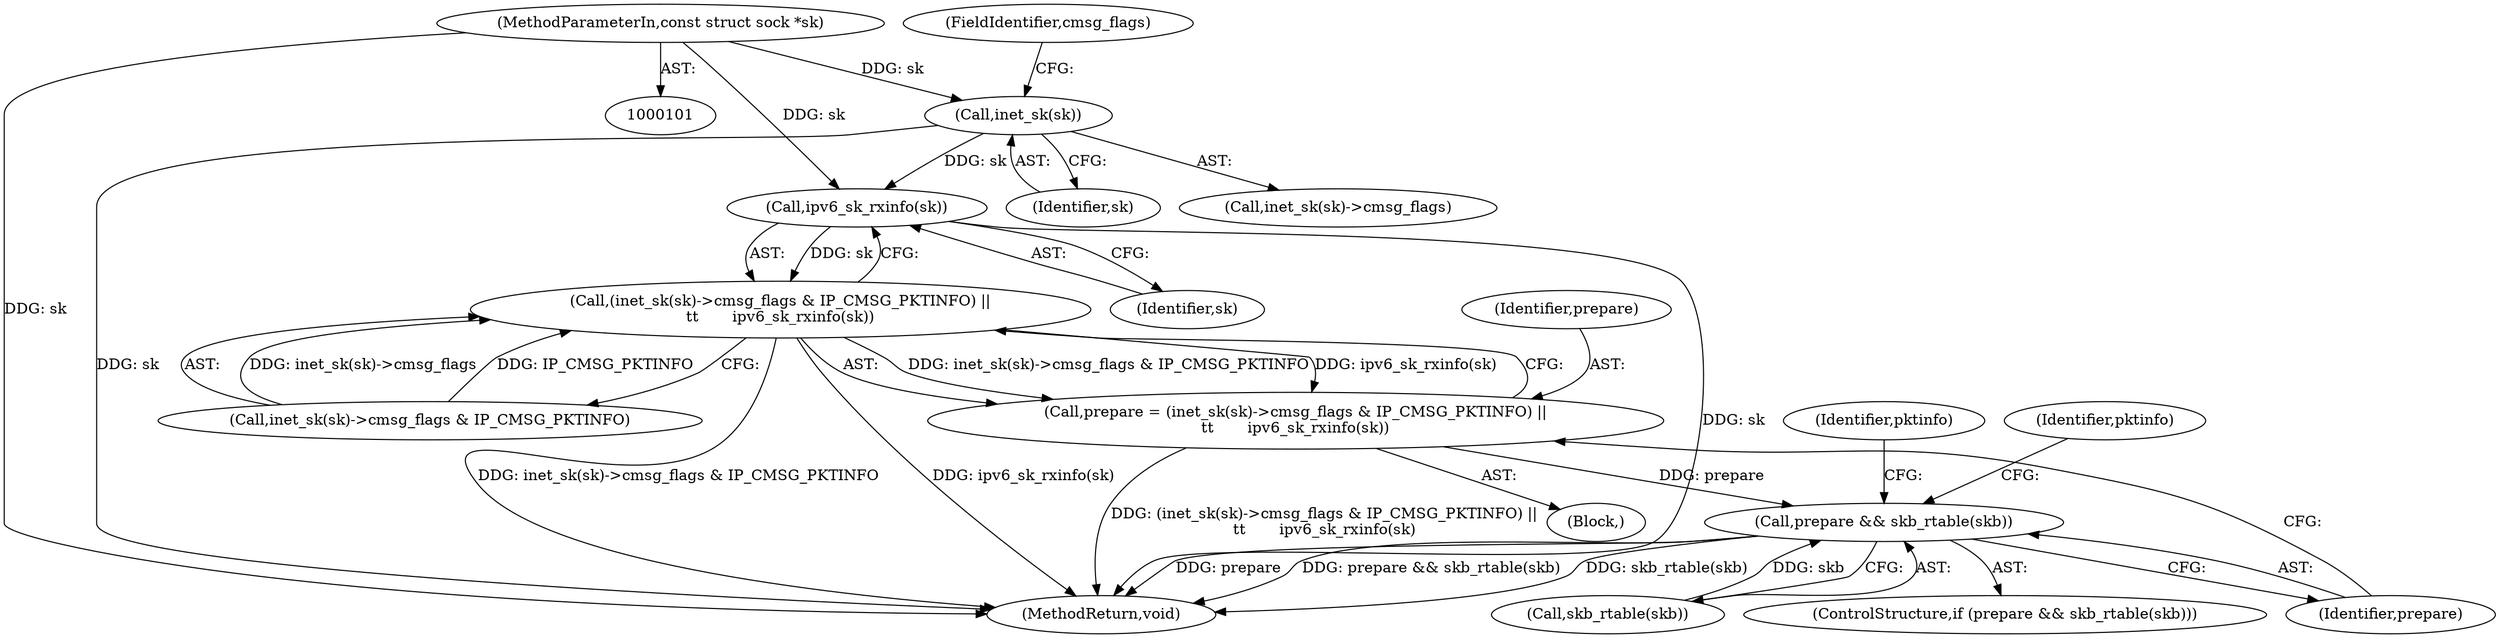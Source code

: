 digraph "0_linux_34b2cef20f19c87999fff3da4071e66937db9644@pointer" {
"1000116" [label="(Call,inet_sk(sk))"];
"1000102" [label="(MethodParameterIn,const struct sock *sk)"];
"1000120" [label="(Call,ipv6_sk_rxinfo(sk))"];
"1000113" [label="(Call,(inet_sk(sk)->cmsg_flags & IP_CMSG_PKTINFO) ||\n\t\t       ipv6_sk_rxinfo(sk))"];
"1000111" [label="(Call,prepare = (inet_sk(sk)->cmsg_flags & IP_CMSG_PKTINFO) ||\n\t\t       ipv6_sk_rxinfo(sk))"];
"1000123" [label="(Call,prepare && skb_rtable(skb))"];
"1000102" [label="(MethodParameterIn,const struct sock *sk)"];
"1000113" [label="(Call,(inet_sk(sk)->cmsg_flags & IP_CMSG_PKTINFO) ||\n\t\t       ipv6_sk_rxinfo(sk))"];
"1000116" [label="(Call,inet_sk(sk))"];
"1000124" [label="(Identifier,prepare)"];
"1000117" [label="(Identifier,sk)"];
"1000115" [label="(Call,inet_sk(sk)->cmsg_flags)"];
"1000125" [label="(Call,skb_rtable(skb))"];
"1000122" [label="(ControlStructure,if (prepare && skb_rtable(skb)))"];
"1000152" [label="(Identifier,pktinfo)"];
"1000164" [label="(MethodReturn,void)"];
"1000114" [label="(Call,inet_sk(sk)->cmsg_flags & IP_CMSG_PKTINFO)"];
"1000121" [label="(Identifier,sk)"];
"1000120" [label="(Call,ipv6_sk_rxinfo(sk))"];
"1000111" [label="(Call,prepare = (inet_sk(sk)->cmsg_flags & IP_CMSG_PKTINFO) ||\n\t\t       ipv6_sk_rxinfo(sk))"];
"1000112" [label="(Identifier,prepare)"];
"1000131" [label="(Identifier,pktinfo)"];
"1000104" [label="(Block,)"];
"1000118" [label="(FieldIdentifier,cmsg_flags)"];
"1000123" [label="(Call,prepare && skb_rtable(skb))"];
"1000116" -> "1000115"  [label="AST: "];
"1000116" -> "1000117"  [label="CFG: "];
"1000117" -> "1000116"  [label="AST: "];
"1000118" -> "1000116"  [label="CFG: "];
"1000116" -> "1000164"  [label="DDG: sk"];
"1000102" -> "1000116"  [label="DDG: sk"];
"1000116" -> "1000120"  [label="DDG: sk"];
"1000102" -> "1000101"  [label="AST: "];
"1000102" -> "1000164"  [label="DDG: sk"];
"1000102" -> "1000120"  [label="DDG: sk"];
"1000120" -> "1000113"  [label="AST: "];
"1000120" -> "1000121"  [label="CFG: "];
"1000121" -> "1000120"  [label="AST: "];
"1000113" -> "1000120"  [label="CFG: "];
"1000120" -> "1000164"  [label="DDG: sk"];
"1000120" -> "1000113"  [label="DDG: sk"];
"1000113" -> "1000111"  [label="AST: "];
"1000113" -> "1000114"  [label="CFG: "];
"1000114" -> "1000113"  [label="AST: "];
"1000111" -> "1000113"  [label="CFG: "];
"1000113" -> "1000164"  [label="DDG: inet_sk(sk)->cmsg_flags & IP_CMSG_PKTINFO"];
"1000113" -> "1000164"  [label="DDG: ipv6_sk_rxinfo(sk)"];
"1000113" -> "1000111"  [label="DDG: inet_sk(sk)->cmsg_flags & IP_CMSG_PKTINFO"];
"1000113" -> "1000111"  [label="DDG: ipv6_sk_rxinfo(sk)"];
"1000114" -> "1000113"  [label="DDG: inet_sk(sk)->cmsg_flags"];
"1000114" -> "1000113"  [label="DDG: IP_CMSG_PKTINFO"];
"1000111" -> "1000104"  [label="AST: "];
"1000112" -> "1000111"  [label="AST: "];
"1000124" -> "1000111"  [label="CFG: "];
"1000111" -> "1000164"  [label="DDG: (inet_sk(sk)->cmsg_flags & IP_CMSG_PKTINFO) ||\n\t\t       ipv6_sk_rxinfo(sk)"];
"1000111" -> "1000123"  [label="DDG: prepare"];
"1000123" -> "1000122"  [label="AST: "];
"1000123" -> "1000124"  [label="CFG: "];
"1000123" -> "1000125"  [label="CFG: "];
"1000124" -> "1000123"  [label="AST: "];
"1000125" -> "1000123"  [label="AST: "];
"1000131" -> "1000123"  [label="CFG: "];
"1000152" -> "1000123"  [label="CFG: "];
"1000123" -> "1000164"  [label="DDG: skb_rtable(skb)"];
"1000123" -> "1000164"  [label="DDG: prepare"];
"1000123" -> "1000164"  [label="DDG: prepare && skb_rtable(skb)"];
"1000125" -> "1000123"  [label="DDG: skb"];
}
